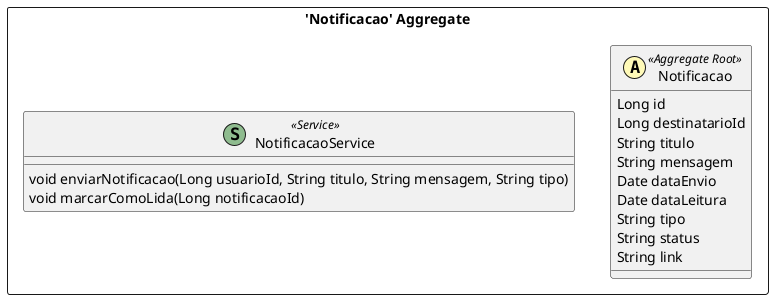 @startuml

skinparam componentStyle uml2

package "'Notificacao' Aggregate" <<Rectangle>> {
	class Notificacao <<(A,#fffab8) Aggregate Root>> {
		Long id
		Long destinatarioId
		String titulo
		String mensagem
		Date dataEnvio
		Date dataLeitura
		String tipo
		String status
		String link
	}
	class NotificacaoService <<(S,DarkSeaGreen) Service>> {
		void enviarNotificacao(Long usuarioId, String titulo, String mensagem, String tipo)
		void marcarComoLida(Long notificacaoId)
	}
}


@enduml
